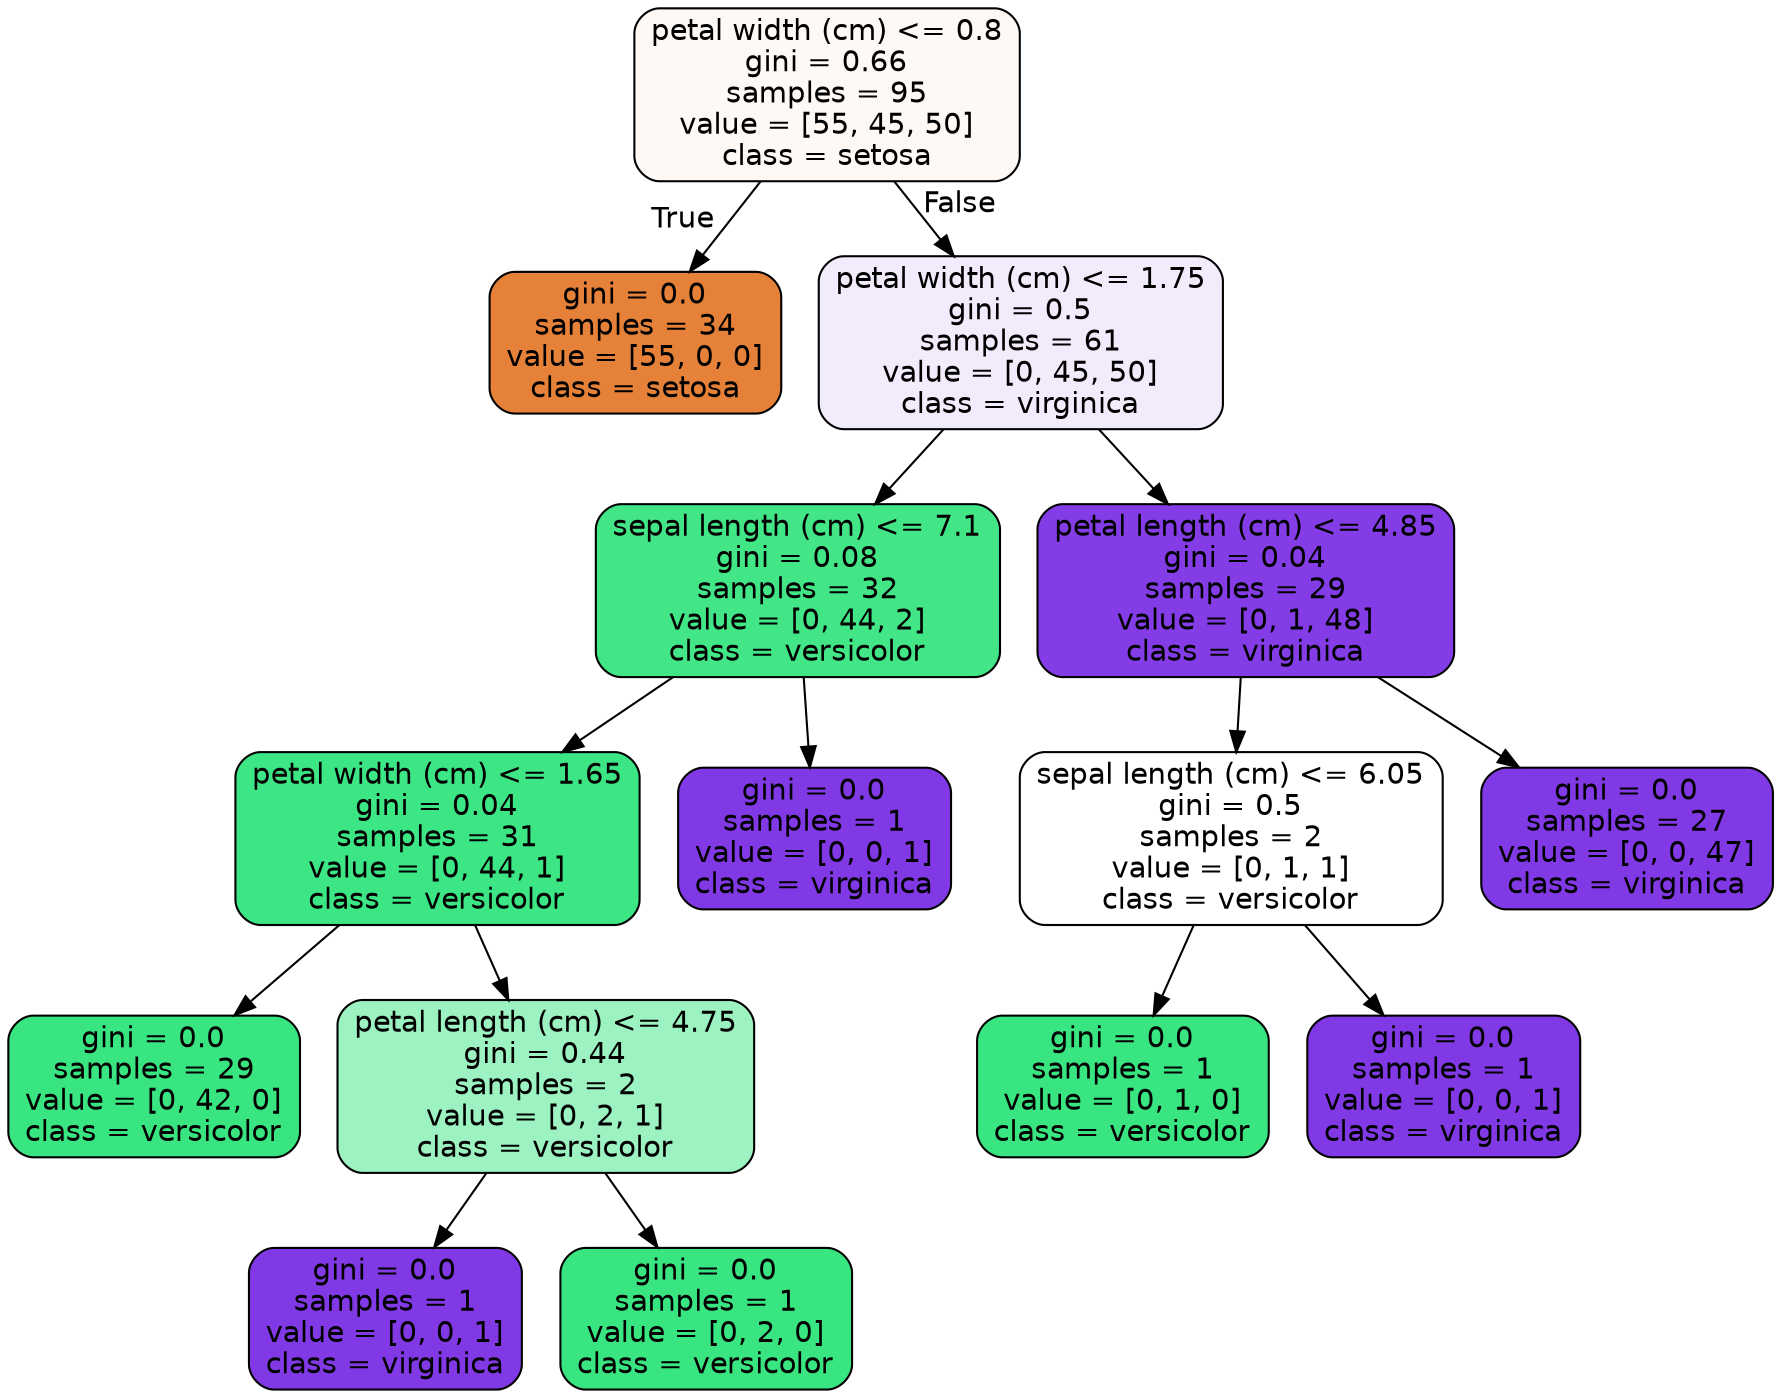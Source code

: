 digraph Tree {
node [shape=box, style="filled, rounded", color="black", fontname=helvetica] ;
edge [fontname=helvetica] ;
0 [label="petal width (cm) <= 0.8\ngini = 0.66\nsamples = 95\nvalue = [55, 45, 50]\nclass = setosa", fillcolor="#fef9f5"] ;
1 [label="gini = 0.0\nsamples = 34\nvalue = [55, 0, 0]\nclass = setosa", fillcolor="#e58139"] ;
0 -> 1 [labeldistance=2.5, labelangle=45, headlabel="True"] ;
2 [label="petal width (cm) <= 1.75\ngini = 0.5\nsamples = 61\nvalue = [0, 45, 50]\nclass = virginica", fillcolor="#f2ebfc"] ;
0 -> 2 [labeldistance=2.5, labelangle=-45, headlabel="False"] ;
3 [label="sepal length (cm) <= 7.1\ngini = 0.08\nsamples = 32\nvalue = [0, 44, 2]\nclass = versicolor", fillcolor="#42e687"] ;
2 -> 3 ;
4 [label="petal width (cm) <= 1.65\ngini = 0.04\nsamples = 31\nvalue = [0, 44, 1]\nclass = versicolor", fillcolor="#3de684"] ;
3 -> 4 ;
5 [label="gini = 0.0\nsamples = 29\nvalue = [0, 42, 0]\nclass = versicolor", fillcolor="#39e581"] ;
4 -> 5 ;
6 [label="petal length (cm) <= 4.75\ngini = 0.44\nsamples = 2\nvalue = [0, 2, 1]\nclass = versicolor", fillcolor="#9cf2c0"] ;
4 -> 6 ;
7 [label="gini = 0.0\nsamples = 1\nvalue = [0, 0, 1]\nclass = virginica", fillcolor="#8139e5"] ;
6 -> 7 ;
8 [label="gini = 0.0\nsamples = 1\nvalue = [0, 2, 0]\nclass = versicolor", fillcolor="#39e581"] ;
6 -> 8 ;
9 [label="gini = 0.0\nsamples = 1\nvalue = [0, 0, 1]\nclass = virginica", fillcolor="#8139e5"] ;
3 -> 9 ;
10 [label="petal length (cm) <= 4.85\ngini = 0.04\nsamples = 29\nvalue = [0, 1, 48]\nclass = virginica", fillcolor="#843de6"] ;
2 -> 10 ;
11 [label="sepal length (cm) <= 6.05\ngini = 0.5\nsamples = 2\nvalue = [0, 1, 1]\nclass = versicolor", fillcolor="#ffffff"] ;
10 -> 11 ;
12 [label="gini = 0.0\nsamples = 1\nvalue = [0, 1, 0]\nclass = versicolor", fillcolor="#39e581"] ;
11 -> 12 ;
13 [label="gini = 0.0\nsamples = 1\nvalue = [0, 0, 1]\nclass = virginica", fillcolor="#8139e5"] ;
11 -> 13 ;
14 [label="gini = 0.0\nsamples = 27\nvalue = [0, 0, 47]\nclass = virginica", fillcolor="#8139e5"] ;
10 -> 14 ;
}